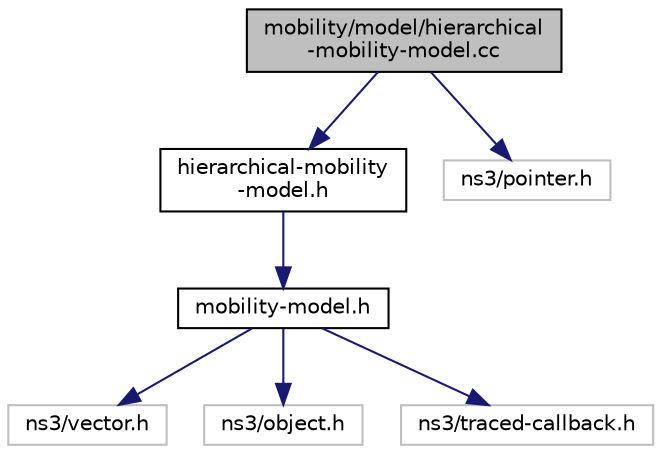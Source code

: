 digraph "mobility/model/hierarchical-mobility-model.cc"
{
  edge [fontname="Helvetica",fontsize="10",labelfontname="Helvetica",labelfontsize="10"];
  node [fontname="Helvetica",fontsize="10",shape=record];
  Node1 [label="mobility/model/hierarchical\l-mobility-model.cc",height=0.2,width=0.4,color="black", fillcolor="grey75", style="filled", fontcolor="black"];
  Node1 -> Node2 [color="midnightblue",fontsize="10",style="solid"];
  Node2 [label="hierarchical-mobility\l-model.h",height=0.2,width=0.4,color="black", fillcolor="white", style="filled",URL="$d6/dfa/hierarchical-mobility-model_8h.html"];
  Node2 -> Node3 [color="midnightblue",fontsize="10",style="solid"];
  Node3 [label="mobility-model.h",height=0.2,width=0.4,color="black", fillcolor="white", style="filled",URL="$dc/da5/mobility-model_8h.html"];
  Node3 -> Node4 [color="midnightblue",fontsize="10",style="solid"];
  Node4 [label="ns3/vector.h",height=0.2,width=0.4,color="grey75", fillcolor="white", style="filled"];
  Node3 -> Node5 [color="midnightblue",fontsize="10",style="solid"];
  Node5 [label="ns3/object.h",height=0.2,width=0.4,color="grey75", fillcolor="white", style="filled"];
  Node3 -> Node6 [color="midnightblue",fontsize="10",style="solid"];
  Node6 [label="ns3/traced-callback.h",height=0.2,width=0.4,color="grey75", fillcolor="white", style="filled"];
  Node1 -> Node7 [color="midnightblue",fontsize="10",style="solid"];
  Node7 [label="ns3/pointer.h",height=0.2,width=0.4,color="grey75", fillcolor="white", style="filled"];
}

